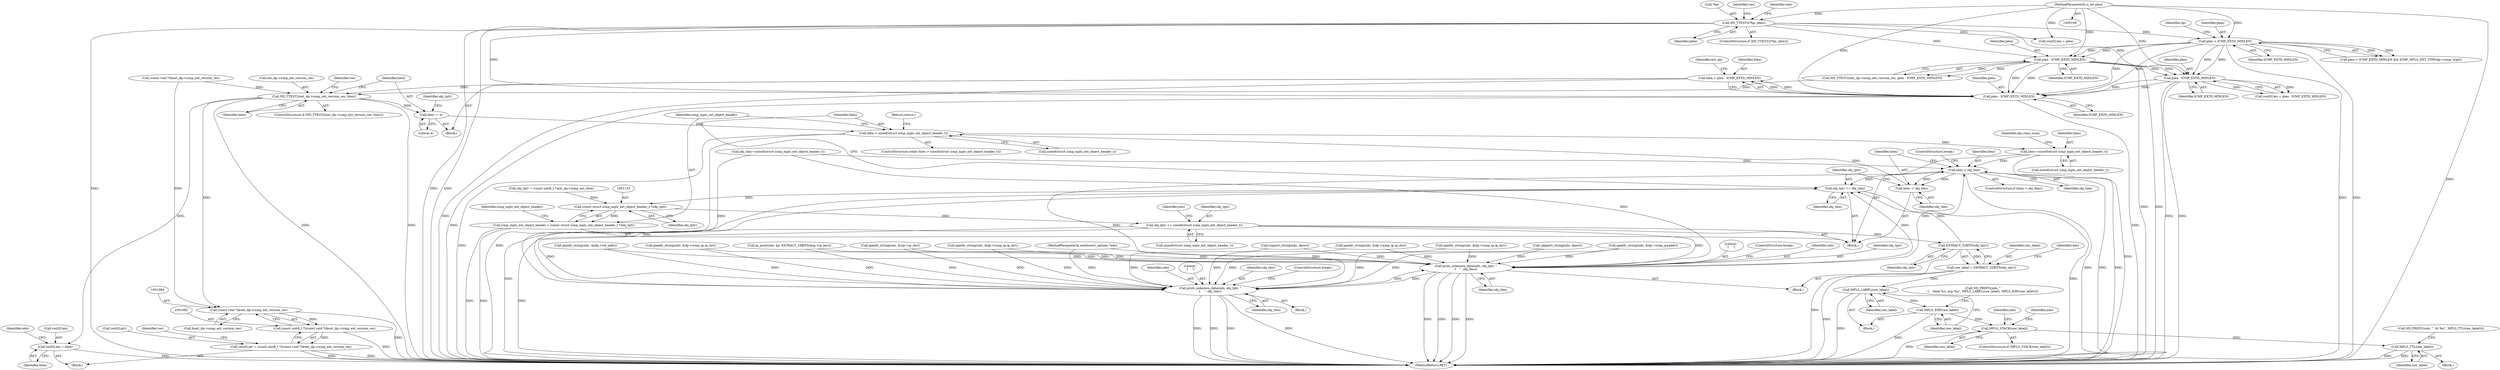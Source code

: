 digraph "0_tcpdump_8509ef02eceb2bbb479cea10fe4a7ec6395f1a8b@integer" {
"1001063" [label="(Call,hlen = plen - ICMP_EXTD_MINLEN)"];
"1001065" [label="(Call,plen - ICMP_EXTD_MINLEN)"];
"1000880" [label="(Call,ND_TTEST2(*bp, plen))"];
"1000112" [label="(MethodParameterIn,u_int plen)"];
"1001006" [label="(Call,plen - ICMP_EXTD_MINLEN)"];
"1000985" [label="(Call,plen > ICMP_EXTD_MINLEN)"];
"1001030" [label="(Call,plen - ICMP_EXTD_MINLEN)"];
"1001069" [label="(Call,ND_TTEST2(ext_dp->icmp_ext_version_res, hlen))"];
"1001083" [label="(Call,(const void *)&ext_dp->icmp_ext_version_res)"];
"1001081" [label="(Call,(const uint8_t *)(const void *)&ext_dp->icmp_ext_version_res)"];
"1001075" [label="(Call,vec[0].ptr = (const uint8_t *)(const void *)&ext_dp->icmp_ext_version_res)"];
"1001089" [label="(Call,vec[0].len = hlen)"];
"1001114" [label="(Call,hlen -= 4)"];
"1001125" [label="(Call,hlen > sizeof(struct icmp_mpls_ext_object_header_t))"];
"1001173" [label="(Call,hlen-=sizeof(struct icmp_mpls_ext_object_header_t))"];
"1001249" [label="(Call,hlen < obj_tlen)"];
"1001253" [label="(Call,hlen -= obj_tlen)"];
"1001256" [label="(Call,obj_tptr += obj_tlen)"];
"1001132" [label="(Call,(const struct icmp_mpls_ext_object_header_t *)obj_tptr)"];
"1001130" [label="(Call,icmp_mpls_ext_object_header = (const struct icmp_mpls_ext_object_header_t *)obj_tptr)"];
"1001154" [label="(Call,obj_tptr += sizeof(struct icmp_mpls_ext_object_header_t))"];
"1001206" [label="(Call,EXTRACT_32BITS(obj_tptr))"];
"1001204" [label="(Call,raw_label = EXTRACT_32BITS(obj_tptr))"];
"1001214" [label="(Call,MPLS_LABEL(raw_label))"];
"1001216" [label="(Call,MPLS_EXP(raw_label))"];
"1001219" [label="(Call,MPLS_STACK(raw_label))"];
"1001230" [label="(Call,MPLS_TTL(raw_label))"];
"1001234" [label="(Call,print_unknown_data(ndo, obj_tptr, \"\n\t    \", obj_tlen))"];
"1001242" [label="(Call,print_unknown_data(ndo, obj_tptr, \"\n\t    \", obj_tlen))"];
"1000880" [label="(Call,ND_TTEST2(*bp, plen))"];
"1001243" [label="(Identifier,ndo)"];
"1000896" [label="(Call,vec[0].len = plen)"];
"1001076" [label="(Call,vec[0].ptr)"];
"1001067" [label="(Identifier,ICMP_EXTD_MINLEN)"];
"1001030" [label="(Call,plen - ICMP_EXTD_MINLEN)"];
"1001245" [label="(Literal,\"\n\t    \")"];
"1001228" [label="(Block,)"];
"1001070" [label="(Call,ext_dp->icmp_ext_version_res)"];
"1001219" [label="(Call,MPLS_STACK(raw_label))"];
"1000656" [label="(Call,ipaddr_string(ndo, &idp->ird_addr))"];
"1001239" [label="(ControlStructure,break;)"];
"1001066" [label="(Identifier,plen)"];
"1001254" [label="(Identifier,hlen)"];
"1000881" [label="(Call,*bp)"];
"1000985" [label="(Call,plen > ICMP_EXTD_MINLEN)"];
"1001173" [label="(Call,hlen-=sizeof(struct icmp_mpls_ext_object_header_t))"];
"1001188" [label="(Call,obj_tlen-=sizeof(struct icmp_mpls_ext_object_header_t))"];
"1001216" [label="(Call,MPLS_EXP(raw_label))"];
"1001092" [label="(Identifier,vec)"];
"1000883" [label="(Identifier,plen)"];
"1001175" [label="(Call,sizeof(struct icmp_mpls_ext_object_header_t))"];
"1001235" [label="(Identifier,ndo)"];
"1001085" [label="(Call,&ext_dp->icmp_ext_version_res)"];
"1001249" [label="(Call,hlen < obj_tlen)"];
"1001244" [label="(Identifier,obj_tptr)"];
"1000888" [label="(Identifier,vec)"];
"1001127" [label="(Call,sizeof(struct icmp_mpls_ext_object_header_t))"];
"1001126" [label="(Identifier,hlen)"];
"1001118" [label="(Identifier,obj_tptr)"];
"1001214" [label="(Call,MPLS_LABEL(raw_label))"];
"1001207" [label="(Identifier,obj_tptr)"];
"1001089" [label="(Call,vec[0].len = hlen)"];
"1001205" [label="(Identifier,raw_label)"];
"1001198" [label="(Block,)"];
"1000984" [label="(Call,plen > ICMP_EXTD_MINLEN && ICMP_MPLS_EXT_TYPE(dp->icmp_type))"];
"1001160" [label="(Identifier,ndo)"];
"1000408" [label="(Call,ipaddr_string(ndo, &dp->icmp_ip.ip_dst))"];
"1000964" [label="(Call,ip_print(ndo, bp, EXTRACT_16BITS(&ip->ip_len)))"];
"1001156" [label="(Call,sizeof(struct icmp_mpls_ext_object_header_t))"];
"1001236" [label="(Identifier,obj_tptr)"];
"1001131" [label="(Identifier,icmp_mpls_ext_object_header)"];
"1001253" [label="(Call,hlen -= obj_tlen)"];
"1001065" [label="(Call,plen - ICMP_EXTD_MINLEN)"];
"1001132" [label="(Call,(const struct icmp_mpls_ext_object_header_t *)obj_tptr)"];
"1001258" [label="(Identifier,obj_tlen)"];
"1000110" [label="(MethodParameterIn,netdissect_options *ndo)"];
"1001090" [label="(Call,vec[0].len)"];
"1001125" [label="(Call,hlen > sizeof(struct icmp_mpls_ext_object_header_t))"];
"1001075" [label="(Call,vec[0].ptr = (const uint8_t *)(const void *)&ext_dp->icmp_ext_version_res)"];
"1001242" [label="(Call,print_unknown_data(ndo, obj_tptr, \"\n\t    \", obj_tlen))"];
"1001213" [label="(Block,)"];
"1001078" [label="(Identifier,vec)"];
"1001247" [label="(ControlStructure,break;)"];
"1001018" [label="(Call,(const void *)&ext_dp->icmp_ext_version_res)"];
"1001257" [label="(Identifier,obj_tptr)"];
"1001063" [label="(Call,hlen = plen - ICMP_EXTD_MINLEN)"];
"1001256" [label="(Call,obj_tptr += obj_tlen)"];
"1001210" [label="(Identifier,ndo)"];
"1001031" [label="(Identifier,plen)"];
"1001217" [label="(Identifier,raw_label)"];
"1001259" [label="(Return,return;)"];
"1001007" [label="(Identifier,plen)"];
"1001071" [label="(Identifier,ext_dp)"];
"1000112" [label="(MethodParameterIn,u_int plen)"];
"1001095" [label="(Identifier,hlen)"];
"1001129" [label="(Block,)"];
"1001002" [label="(Call,ND_TTEST2(ext_dp->icmp_ext_version_res, plen - ICMP_EXTD_MINLEN))"];
"1001215" [label="(Identifier,raw_label)"];
"1001220" [label="(Identifier,raw_label)"];
"1000323" [label="(Call,ipaddr_string(ndo, &oip->ip_dst))"];
"1001154" [label="(Call,obj_tptr += sizeof(struct icmp_mpls_ext_object_header_t))"];
"1001115" [label="(Identifier,hlen)"];
"1001098" [label="(Identifier,ndo)"];
"1001206" [label="(Call,EXTRACT_32BITS(obj_tptr))"];
"1001074" [label="(Block,)"];
"1001248" [label="(ControlStructure,if (hlen < obj_tlen))"];
"1001225" [label="(Call,ND_PRINT((ndo, \", ttl %u\", MPLS_TTL(raw_label))))"];
"1001073" [label="(Identifier,hlen)"];
"1001064" [label="(Identifier,hlen)"];
"1001230" [label="(Call,MPLS_TTL(raw_label))"];
"1001134" [label="(Identifier,obj_tptr)"];
"1001068" [label="(ControlStructure,if (ND_TTEST2(ext_dp->icmp_ext_version_res, hlen)))"];
"1001130" [label="(Call,icmp_mpls_ext_object_header = (const struct icmp_mpls_ext_object_header_t *)obj_tptr)"];
"1001255" [label="(Identifier,obj_tlen)"];
"1000879" [label="(ControlStructure,if (ND_TTEST2(*bp, plen)))"];
"1001024" [label="(Call,vec[0].len = plen - ICMP_EXTD_MINLEN)"];
"1000383" [label="(Call,ipaddr_string(ndo, &dp->icmp_ip.ip_dst))"];
"1001069" [label="(Call,ND_TTEST2(ext_dp->icmp_ext_version_res, hlen))"];
"1001252" [label="(ControlStructure,break;)"];
"1001174" [label="(Identifier,hlen)"];
"1001137" [label="(Identifier,icmp_mpls_ext_object_header)"];
"1001008" [label="(Identifier,ICMP_EXTD_MINLEN)"];
"1001234" [label="(Call,print_unknown_data(ndo, obj_tptr, \"\n\t    \", obj_tlen))"];
"1000990" [label="(Identifier,dp)"];
"1001223" [label="(Identifier,ndo)"];
"1001124" [label="(ControlStructure,while (hlen > sizeof(struct icmp_mpls_ext_object_header_t)))"];
"1001237" [label="(Literal,\"\n\t    \")"];
"1000987" [label="(Identifier,ICMP_EXTD_MINLEN)"];
"1000293" [label="(Call,tcpport_string(ndo, dport))"];
"1000365" [label="(Call,ipaddr_string(ndo, &dp->icmp_ip.ip_dst))"];
"1000986" [label="(Identifier,plen)"];
"1001114" [label="(Call,hlen -= 4)"];
"1000221" [label="(Call,ipaddr_string(ndo, &dp->icmp_ip.ip_dst))"];
"1000992" [label="(Block,)"];
"1000311" [label="(Call,udpport_string(ndo, dport))"];
"1001180" [label="(Identifier,obj_class_num)"];
"1001251" [label="(Identifier,obj_tlen)"];
"1001265" [label="(MethodReturn,RET)"];
"1001250" [label="(Identifier,hlen)"];
"1001227" [label="(Identifier,ndo)"];
"1001246" [label="(Identifier,obj_tlen)"];
"1001194" [label="(Block,)"];
"1001155" [label="(Identifier,obj_tptr)"];
"1001218" [label="(ControlStructure,if (MPLS_STACK(raw_label)))"];
"1001117" [label="(Call,obj_tptr = (const uint8_t *)ext_dp->icmp_ext_data)"];
"1001208" [label="(Call,ND_PRINT((ndo, \"\n\t    label %u, exp %u\", MPLS_LABEL(raw_label), MPLS_EXP(raw_label))))"];
"1001081" [label="(Call,(const uint8_t *)(const void *)&ext_dp->icmp_ext_version_res)"];
"1000448" [label="(Call,ipaddr_string(ndo, &dp->icmp_gwaddr))"];
"1001083" [label="(Call,(const void *)&ext_dp->icmp_ext_version_res)"];
"1001231" [label="(Identifier,raw_label)"];
"1000934" [label="(Identifier,ndo)"];
"1001204" [label="(Call,raw_label = EXTRACT_32BITS(obj_tptr))"];
"1001238" [label="(Identifier,obj_tlen)"];
"1001006" [label="(Call,plen - ICMP_EXTD_MINLEN)"];
"1001032" [label="(Identifier,ICMP_EXTD_MINLEN)"];
"1001116" [label="(Literal,4)"];
"1001063" -> "1000992"  [label="AST: "];
"1001063" -> "1001065"  [label="CFG: "];
"1001064" -> "1001063"  [label="AST: "];
"1001065" -> "1001063"  [label="AST: "];
"1001071" -> "1001063"  [label="CFG: "];
"1001063" -> "1001265"  [label="DDG: "];
"1001065" -> "1001063"  [label="DDG: "];
"1001065" -> "1001063"  [label="DDG: "];
"1001063" -> "1001069"  [label="DDG: "];
"1001065" -> "1001067"  [label="CFG: "];
"1001066" -> "1001065"  [label="AST: "];
"1001067" -> "1001065"  [label="AST: "];
"1001065" -> "1001265"  [label="DDG: "];
"1001065" -> "1001265"  [label="DDG: "];
"1000880" -> "1001065"  [label="DDG: "];
"1001006" -> "1001065"  [label="DDG: "];
"1001006" -> "1001065"  [label="DDG: "];
"1000985" -> "1001065"  [label="DDG: "];
"1000985" -> "1001065"  [label="DDG: "];
"1001030" -> "1001065"  [label="DDG: "];
"1001030" -> "1001065"  [label="DDG: "];
"1000112" -> "1001065"  [label="DDG: "];
"1000880" -> "1000879"  [label="AST: "];
"1000880" -> "1000883"  [label="CFG: "];
"1000881" -> "1000880"  [label="AST: "];
"1000883" -> "1000880"  [label="AST: "];
"1000888" -> "1000880"  [label="CFG: "];
"1000934" -> "1000880"  [label="CFG: "];
"1000880" -> "1001265"  [label="DDG: "];
"1000880" -> "1001265"  [label="DDG: "];
"1000880" -> "1001265"  [label="DDG: "];
"1000112" -> "1000880"  [label="DDG: "];
"1000880" -> "1000896"  [label="DDG: "];
"1000880" -> "1000985"  [label="DDG: "];
"1000880" -> "1001006"  [label="DDG: "];
"1000880" -> "1001030"  [label="DDG: "];
"1000112" -> "1000109"  [label="AST: "];
"1000112" -> "1001265"  [label="DDG: "];
"1000112" -> "1000896"  [label="DDG: "];
"1000112" -> "1000985"  [label="DDG: "];
"1000112" -> "1001006"  [label="DDG: "];
"1000112" -> "1001030"  [label="DDG: "];
"1001006" -> "1001002"  [label="AST: "];
"1001006" -> "1001008"  [label="CFG: "];
"1001007" -> "1001006"  [label="AST: "];
"1001008" -> "1001006"  [label="AST: "];
"1001002" -> "1001006"  [label="CFG: "];
"1001006" -> "1001265"  [label="DDG: "];
"1001006" -> "1001265"  [label="DDG: "];
"1001006" -> "1001002"  [label="DDG: "];
"1001006" -> "1001002"  [label="DDG: "];
"1000985" -> "1001006"  [label="DDG: "];
"1000985" -> "1001006"  [label="DDG: "];
"1001006" -> "1001030"  [label="DDG: "];
"1001006" -> "1001030"  [label="DDG: "];
"1000985" -> "1000984"  [label="AST: "];
"1000985" -> "1000987"  [label="CFG: "];
"1000986" -> "1000985"  [label="AST: "];
"1000987" -> "1000985"  [label="AST: "];
"1000990" -> "1000985"  [label="CFG: "];
"1000984" -> "1000985"  [label="CFG: "];
"1000985" -> "1001265"  [label="DDG: "];
"1000985" -> "1001265"  [label="DDG: "];
"1000985" -> "1000984"  [label="DDG: "];
"1000985" -> "1000984"  [label="DDG: "];
"1000985" -> "1001030"  [label="DDG: "];
"1000985" -> "1001030"  [label="DDG: "];
"1001030" -> "1001024"  [label="AST: "];
"1001030" -> "1001032"  [label="CFG: "];
"1001031" -> "1001030"  [label="AST: "];
"1001032" -> "1001030"  [label="AST: "];
"1001024" -> "1001030"  [label="CFG: "];
"1001030" -> "1001265"  [label="DDG: "];
"1001030" -> "1001265"  [label="DDG: "];
"1001030" -> "1001024"  [label="DDG: "];
"1001030" -> "1001024"  [label="DDG: "];
"1001069" -> "1001068"  [label="AST: "];
"1001069" -> "1001073"  [label="CFG: "];
"1001070" -> "1001069"  [label="AST: "];
"1001073" -> "1001069"  [label="AST: "];
"1001078" -> "1001069"  [label="CFG: "];
"1001115" -> "1001069"  [label="CFG: "];
"1001069" -> "1001265"  [label="DDG: "];
"1001069" -> "1001265"  [label="DDG: "];
"1001002" -> "1001069"  [label="DDG: "];
"1001018" -> "1001069"  [label="DDG: "];
"1001069" -> "1001083"  [label="DDG: "];
"1001069" -> "1001089"  [label="DDG: "];
"1001069" -> "1001114"  [label="DDG: "];
"1001083" -> "1001081"  [label="AST: "];
"1001083" -> "1001085"  [label="CFG: "];
"1001084" -> "1001083"  [label="AST: "];
"1001085" -> "1001083"  [label="AST: "];
"1001081" -> "1001083"  [label="CFG: "];
"1001083" -> "1001265"  [label="DDG: "];
"1001083" -> "1001081"  [label="DDG: "];
"1001018" -> "1001083"  [label="DDG: "];
"1001081" -> "1001075"  [label="AST: "];
"1001082" -> "1001081"  [label="AST: "];
"1001075" -> "1001081"  [label="CFG: "];
"1001081" -> "1001265"  [label="DDG: "];
"1001081" -> "1001075"  [label="DDG: "];
"1001075" -> "1001074"  [label="AST: "];
"1001076" -> "1001075"  [label="AST: "];
"1001092" -> "1001075"  [label="CFG: "];
"1001075" -> "1001265"  [label="DDG: "];
"1001075" -> "1001265"  [label="DDG: "];
"1001089" -> "1001074"  [label="AST: "];
"1001089" -> "1001095"  [label="CFG: "];
"1001090" -> "1001089"  [label="AST: "];
"1001095" -> "1001089"  [label="AST: "];
"1001098" -> "1001089"  [label="CFG: "];
"1001089" -> "1001265"  [label="DDG: "];
"1001114" -> "1000992"  [label="AST: "];
"1001114" -> "1001116"  [label="CFG: "];
"1001115" -> "1001114"  [label="AST: "];
"1001116" -> "1001114"  [label="AST: "];
"1001118" -> "1001114"  [label="CFG: "];
"1001114" -> "1001125"  [label="DDG: "];
"1001125" -> "1001124"  [label="AST: "];
"1001125" -> "1001127"  [label="CFG: "];
"1001126" -> "1001125"  [label="AST: "];
"1001127" -> "1001125"  [label="AST: "];
"1001131" -> "1001125"  [label="CFG: "];
"1001259" -> "1001125"  [label="CFG: "];
"1001125" -> "1001265"  [label="DDG: "];
"1001125" -> "1001265"  [label="DDG: "];
"1001253" -> "1001125"  [label="DDG: "];
"1001125" -> "1001173"  [label="DDG: "];
"1001173" -> "1001129"  [label="AST: "];
"1001173" -> "1001175"  [label="CFG: "];
"1001174" -> "1001173"  [label="AST: "];
"1001175" -> "1001173"  [label="AST: "];
"1001180" -> "1001173"  [label="CFG: "];
"1001173" -> "1001265"  [label="DDG: "];
"1001173" -> "1001249"  [label="DDG: "];
"1001249" -> "1001248"  [label="AST: "];
"1001249" -> "1001251"  [label="CFG: "];
"1001250" -> "1001249"  [label="AST: "];
"1001251" -> "1001249"  [label="AST: "];
"1001252" -> "1001249"  [label="CFG: "];
"1001254" -> "1001249"  [label="CFG: "];
"1001249" -> "1001265"  [label="DDG: "];
"1001249" -> "1001265"  [label="DDG: "];
"1001249" -> "1001265"  [label="DDG: "];
"1001188" -> "1001249"  [label="DDG: "];
"1001234" -> "1001249"  [label="DDG: "];
"1001242" -> "1001249"  [label="DDG: "];
"1001249" -> "1001253"  [label="DDG: "];
"1001249" -> "1001253"  [label="DDG: "];
"1001249" -> "1001256"  [label="DDG: "];
"1001253" -> "1001129"  [label="AST: "];
"1001253" -> "1001255"  [label="CFG: "];
"1001254" -> "1001253"  [label="AST: "];
"1001255" -> "1001253"  [label="AST: "];
"1001257" -> "1001253"  [label="CFG: "];
"1001256" -> "1001129"  [label="AST: "];
"1001256" -> "1001258"  [label="CFG: "];
"1001257" -> "1001256"  [label="AST: "];
"1001258" -> "1001256"  [label="AST: "];
"1001126" -> "1001256"  [label="CFG: "];
"1001256" -> "1001265"  [label="DDG: "];
"1001256" -> "1001265"  [label="DDG: "];
"1001256" -> "1001132"  [label="DDG: "];
"1001242" -> "1001256"  [label="DDG: "];
"1001206" -> "1001256"  [label="DDG: "];
"1001234" -> "1001256"  [label="DDG: "];
"1001132" -> "1001130"  [label="AST: "];
"1001132" -> "1001134"  [label="CFG: "];
"1001133" -> "1001132"  [label="AST: "];
"1001134" -> "1001132"  [label="AST: "];
"1001130" -> "1001132"  [label="CFG: "];
"1001132" -> "1001130"  [label="DDG: "];
"1001117" -> "1001132"  [label="DDG: "];
"1001132" -> "1001154"  [label="DDG: "];
"1001130" -> "1001129"  [label="AST: "];
"1001131" -> "1001130"  [label="AST: "];
"1001137" -> "1001130"  [label="CFG: "];
"1001130" -> "1001265"  [label="DDG: "];
"1001130" -> "1001265"  [label="DDG: "];
"1001154" -> "1001129"  [label="AST: "];
"1001154" -> "1001156"  [label="CFG: "];
"1001155" -> "1001154"  [label="AST: "];
"1001156" -> "1001154"  [label="AST: "];
"1001160" -> "1001154"  [label="CFG: "];
"1001154" -> "1001265"  [label="DDG: "];
"1001154" -> "1001206"  [label="DDG: "];
"1001154" -> "1001234"  [label="DDG: "];
"1001154" -> "1001242"  [label="DDG: "];
"1001206" -> "1001204"  [label="AST: "];
"1001206" -> "1001207"  [label="CFG: "];
"1001207" -> "1001206"  [label="AST: "];
"1001204" -> "1001206"  [label="CFG: "];
"1001206" -> "1001265"  [label="DDG: "];
"1001206" -> "1001204"  [label="DDG: "];
"1001204" -> "1001198"  [label="AST: "];
"1001205" -> "1001204"  [label="AST: "];
"1001210" -> "1001204"  [label="CFG: "];
"1001204" -> "1001265"  [label="DDG: "];
"1001204" -> "1001214"  [label="DDG: "];
"1001214" -> "1001213"  [label="AST: "];
"1001214" -> "1001215"  [label="CFG: "];
"1001215" -> "1001214"  [label="AST: "];
"1001217" -> "1001214"  [label="CFG: "];
"1001214" -> "1001265"  [label="DDG: "];
"1001214" -> "1001216"  [label="DDG: "];
"1001216" -> "1001213"  [label="AST: "];
"1001216" -> "1001217"  [label="CFG: "];
"1001217" -> "1001216"  [label="AST: "];
"1001208" -> "1001216"  [label="CFG: "];
"1001216" -> "1001265"  [label="DDG: "];
"1001216" -> "1001219"  [label="DDG: "];
"1001219" -> "1001218"  [label="AST: "];
"1001219" -> "1001220"  [label="CFG: "];
"1001220" -> "1001219"  [label="AST: "];
"1001223" -> "1001219"  [label="CFG: "];
"1001227" -> "1001219"  [label="CFG: "];
"1001219" -> "1001265"  [label="DDG: "];
"1001219" -> "1001230"  [label="DDG: "];
"1001230" -> "1001228"  [label="AST: "];
"1001230" -> "1001231"  [label="CFG: "];
"1001231" -> "1001230"  [label="AST: "];
"1001225" -> "1001230"  [label="CFG: "];
"1001230" -> "1001265"  [label="DDG: "];
"1001230" -> "1001265"  [label="DDG: "];
"1001234" -> "1001198"  [label="AST: "];
"1001234" -> "1001238"  [label="CFG: "];
"1001235" -> "1001234"  [label="AST: "];
"1001236" -> "1001234"  [label="AST: "];
"1001237" -> "1001234"  [label="AST: "];
"1001238" -> "1001234"  [label="AST: "];
"1001239" -> "1001234"  [label="CFG: "];
"1001234" -> "1001265"  [label="DDG: "];
"1001234" -> "1001265"  [label="DDG: "];
"1001234" -> "1001265"  [label="DDG: "];
"1001234" -> "1001265"  [label="DDG: "];
"1000311" -> "1001234"  [label="DDG: "];
"1000293" -> "1001234"  [label="DDG: "];
"1000408" -> "1001234"  [label="DDG: "];
"1001242" -> "1001234"  [label="DDG: "];
"1000365" -> "1001234"  [label="DDG: "];
"1000323" -> "1001234"  [label="DDG: "];
"1000656" -> "1001234"  [label="DDG: "];
"1000383" -> "1001234"  [label="DDG: "];
"1000964" -> "1001234"  [label="DDG: "];
"1000221" -> "1001234"  [label="DDG: "];
"1000448" -> "1001234"  [label="DDG: "];
"1000110" -> "1001234"  [label="DDG: "];
"1001188" -> "1001234"  [label="DDG: "];
"1001234" -> "1001242"  [label="DDG: "];
"1001242" -> "1001194"  [label="AST: "];
"1001242" -> "1001246"  [label="CFG: "];
"1001243" -> "1001242"  [label="AST: "];
"1001244" -> "1001242"  [label="AST: "];
"1001245" -> "1001242"  [label="AST: "];
"1001246" -> "1001242"  [label="AST: "];
"1001247" -> "1001242"  [label="CFG: "];
"1001242" -> "1001265"  [label="DDG: "];
"1001242" -> "1001265"  [label="DDG: "];
"1001242" -> "1001265"  [label="DDG: "];
"1001242" -> "1001265"  [label="DDG: "];
"1000311" -> "1001242"  [label="DDG: "];
"1000293" -> "1001242"  [label="DDG: "];
"1000408" -> "1001242"  [label="DDG: "];
"1000365" -> "1001242"  [label="DDG: "];
"1000323" -> "1001242"  [label="DDG: "];
"1000656" -> "1001242"  [label="DDG: "];
"1000383" -> "1001242"  [label="DDG: "];
"1000964" -> "1001242"  [label="DDG: "];
"1000221" -> "1001242"  [label="DDG: "];
"1000448" -> "1001242"  [label="DDG: "];
"1000110" -> "1001242"  [label="DDG: "];
"1001188" -> "1001242"  [label="DDG: "];
}
